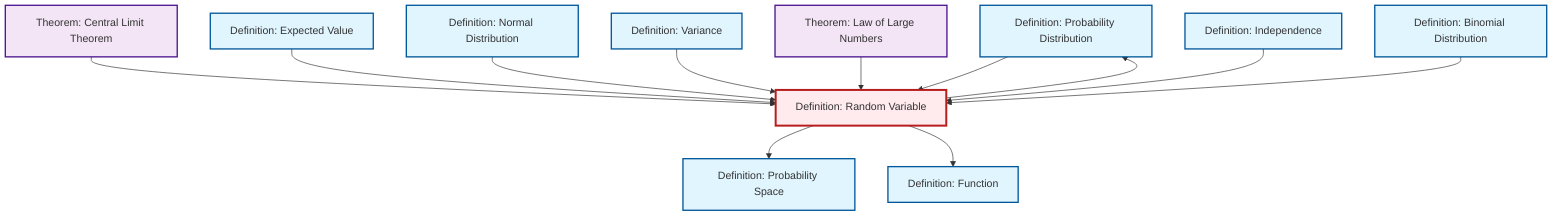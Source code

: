 graph TD
    classDef definition fill:#e1f5fe,stroke:#01579b,stroke-width:2px
    classDef theorem fill:#f3e5f5,stroke:#4a148c,stroke-width:2px
    classDef axiom fill:#fff3e0,stroke:#e65100,stroke-width:2px
    classDef example fill:#e8f5e9,stroke:#1b5e20,stroke-width:2px
    classDef current fill:#ffebee,stroke:#b71c1c,stroke-width:3px
    def-probability-distribution["Definition: Probability Distribution"]:::definition
    thm-central-limit["Theorem: Central Limit Theorem"]:::theorem
    thm-law-of-large-numbers["Theorem: Law of Large Numbers"]:::theorem
    def-expectation["Definition: Expected Value"]:::definition
    def-independence["Definition: Independence"]:::definition
    def-variance["Definition: Variance"]:::definition
    def-normal-distribution["Definition: Normal Distribution"]:::definition
    def-random-variable["Definition: Random Variable"]:::definition
    def-probability-space["Definition: Probability Space"]:::definition
    def-function["Definition: Function"]:::definition
    def-binomial-distribution["Definition: Binomial Distribution"]:::definition
    thm-central-limit --> def-random-variable
    def-expectation --> def-random-variable
    def-random-variable --> def-probability-space
    def-normal-distribution --> def-random-variable
    def-probability-distribution --> def-random-variable
    def-random-variable --> def-probability-distribution
    def-variance --> def-random-variable
    thm-law-of-large-numbers --> def-random-variable
    def-independence --> def-random-variable
    def-random-variable --> def-function
    def-binomial-distribution --> def-random-variable
    class def-random-variable current
